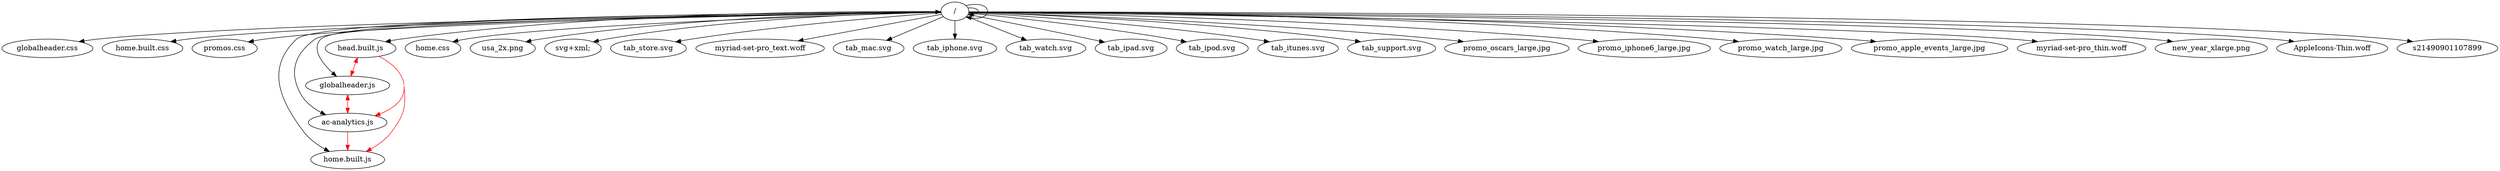 digraph G {
ratio=compress;
concentrate=true;
"/" -> "/";
"/" -> "globalheader.css";
"/" -> "/";
"/" -> "home.built.css";
"/" -> "promos.css";
"/" -> "head.built.js";
"/" -> "globalheader.js";
"/" -> "ac-analytics.js";
"/" -> "home.css";
"/" -> "home.built.js";
"/" -> "usa_2x.png";
"/" -> "svg+xml;";
"/" -> "tab_store.svg";
"/" -> "myriad-set-pro_text.woff";
"/" -> "tab_mac.svg";
"/" -> "tab_iphone.svg";
"/" -> "tab_watch.svg";
"/" -> "tab_ipad.svg";
"/" -> "tab_ipod.svg";
"/" -> "tab_itunes.svg";
"/" -> "tab_support.svg";
"/" -> "promo_oscars_large.jpg";
"/" -> "promo_iphone6_large.jpg";
"/" -> "promo_watch_large.jpg";
"/" -> "promo_apple_events_large.jpg";
"/" -> "myriad-set-pro_thin.woff";
"/" -> "new_year_xlarge.png";
"/" -> "AppleIcons-Thin.woff";
"/" -> "s21490901107899";
"head.built.js" -> "globalheader.js"[color=red];
"globalheader.js" -> "ac-analytics.js"[color=red];
"head.built.js" -> "ac-analytics.js"[color=red];
"ac-analytics.js" -> "home.built.js"[color=red];
"head.built.js" -> "home.built.js"[color=red];
"home.built.js" -> "/"[color=red];
"ac-analytics.js" -> "/"[color=red];
"ac-analytics.js" -> "globalheader.js"[color=red];
"globalheader.js" -> "head.built.js"[color=red];
}
